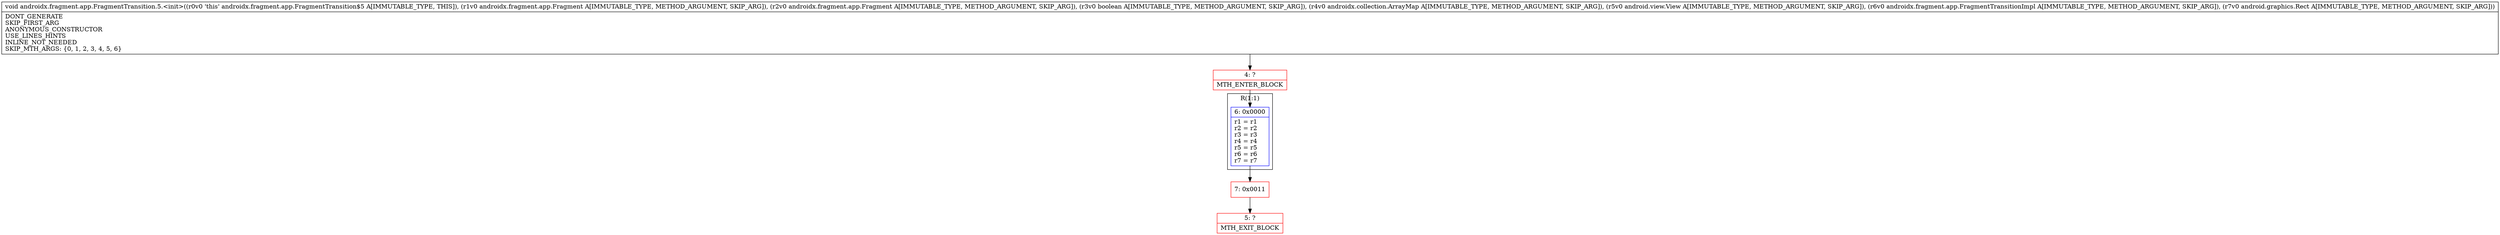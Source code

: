 digraph "CFG forandroidx.fragment.app.FragmentTransition.5.\<init\>(Landroidx\/fragment\/app\/Fragment;Landroidx\/fragment\/app\/Fragment;ZLandroidx\/collection\/ArrayMap;Landroid\/view\/View;Landroidx\/fragment\/app\/FragmentTransitionImpl;Landroid\/graphics\/Rect;)V" {
subgraph cluster_Region_33290286 {
label = "R(1:1)";
node [shape=record,color=blue];
Node_6 [shape=record,label="{6\:\ 0x0000|r1 = r1\lr2 = r2\lr3 = r3\lr4 = r4\lr5 = r5\lr6 = r6\lr7 = r7\l}"];
}
Node_4 [shape=record,color=red,label="{4\:\ ?|MTH_ENTER_BLOCK\l}"];
Node_7 [shape=record,color=red,label="{7\:\ 0x0011}"];
Node_5 [shape=record,color=red,label="{5\:\ ?|MTH_EXIT_BLOCK\l}"];
MethodNode[shape=record,label="{void androidx.fragment.app.FragmentTransition.5.\<init\>((r0v0 'this' androidx.fragment.app.FragmentTransition$5 A[IMMUTABLE_TYPE, THIS]), (r1v0 androidx.fragment.app.Fragment A[IMMUTABLE_TYPE, METHOD_ARGUMENT, SKIP_ARG]), (r2v0 androidx.fragment.app.Fragment A[IMMUTABLE_TYPE, METHOD_ARGUMENT, SKIP_ARG]), (r3v0 boolean A[IMMUTABLE_TYPE, METHOD_ARGUMENT, SKIP_ARG]), (r4v0 androidx.collection.ArrayMap A[IMMUTABLE_TYPE, METHOD_ARGUMENT, SKIP_ARG]), (r5v0 android.view.View A[IMMUTABLE_TYPE, METHOD_ARGUMENT, SKIP_ARG]), (r6v0 androidx.fragment.app.FragmentTransitionImpl A[IMMUTABLE_TYPE, METHOD_ARGUMENT, SKIP_ARG]), (r7v0 android.graphics.Rect A[IMMUTABLE_TYPE, METHOD_ARGUMENT, SKIP_ARG]))  | DONT_GENERATE\lSKIP_FIRST_ARG\lANONYMOUS_CONSTRUCTOR\lUSE_LINES_HINTS\lINLINE_NOT_NEEDED\lSKIP_MTH_ARGS: \{0, 1, 2, 3, 4, 5, 6\}\l}"];
MethodNode -> Node_4;Node_6 -> Node_7;
Node_4 -> Node_6;
Node_7 -> Node_5;
}

